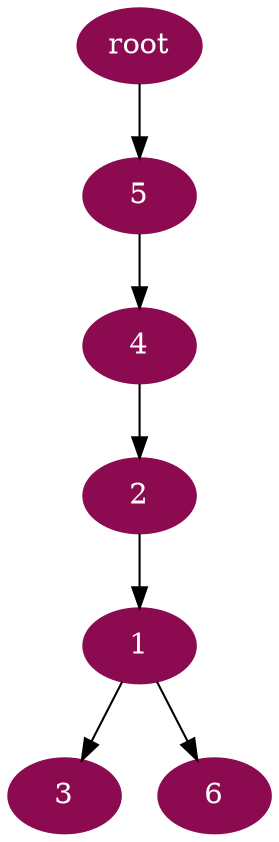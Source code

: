 digraph G {
node [color=deeppink4, style=filled, fontcolor=white];
2 -> 1;
4 -> 2;
1 -> 3;
5 -> 4;
"root" -> 5;
1 -> 6;
}

